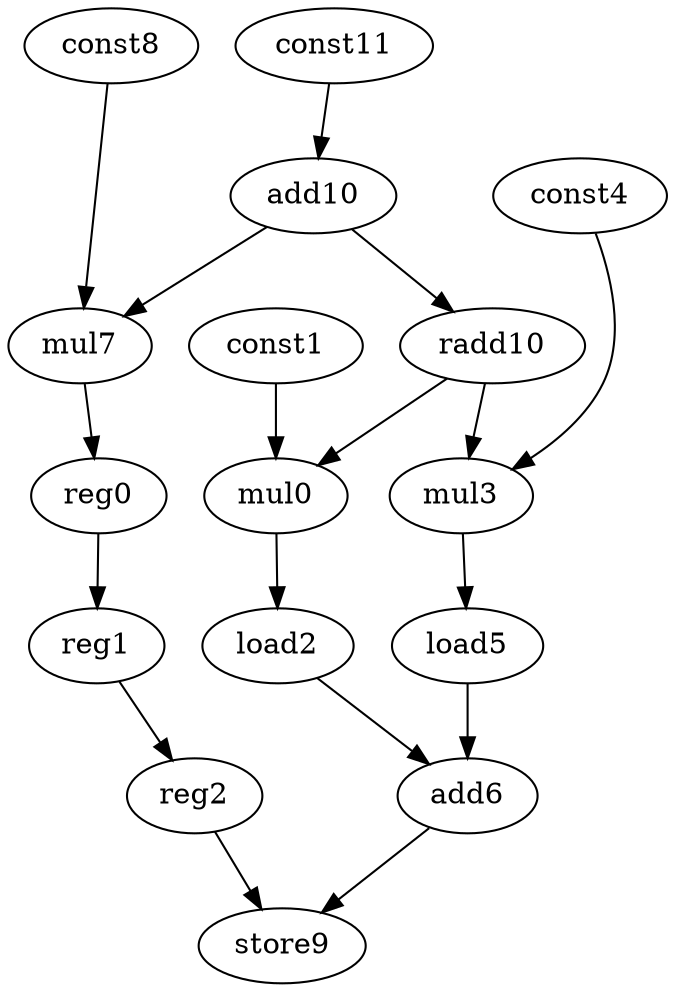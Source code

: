 digraph G {
    mul0;
    load2;
    const1;
    add6;
    mul3;
    load5;
    const4;
    store9;
    mul7;
    reg0;
    const8;
    reg1;
    reg2;
    add10;
    radd10;
    const11;
    mul0 -> load2 [weight=0];
    load2 -> add6 [weight=0];
    const1 -> mul0 [weight=1];
    add6 -> store9 [weight=0];
    mul3 -> load5 [weight=0];
    load5 -> add6 [weight=2];
    const4 -> mul3 [weight=0];
    mul7 -> reg0 [weight=0];
    reg0 -> reg1 [weight=0];
    const8 -> mul7 [weight=0];
    reg1 -> reg2 [weight=0];
    reg2 -> store9 [weight=0];
    add10 -> radd10 [weight=0];
    add10 -> mul7 [weight=0];
    radd10 -> mul0 [weight=0];
    radd10 -> mul3 [weight=0];
    const11 -> add10 [weight=0];
}
